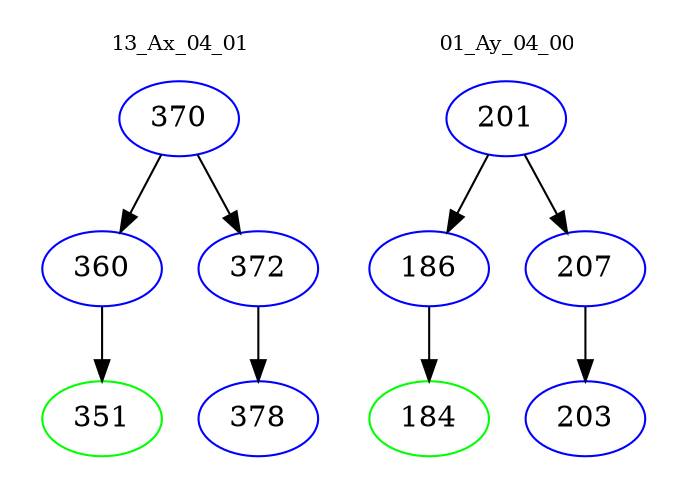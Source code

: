 digraph{
subgraph cluster_0 {
color = white
label = "13_Ax_04_01";
fontsize=10;
T0_370 [label="370", color="blue"]
T0_370 -> T0_360 [color="black"]
T0_360 [label="360", color="blue"]
T0_360 -> T0_351 [color="black"]
T0_351 [label="351", color="green"]
T0_370 -> T0_372 [color="black"]
T0_372 [label="372", color="blue"]
T0_372 -> T0_378 [color="black"]
T0_378 [label="378", color="blue"]
}
subgraph cluster_1 {
color = white
label = "01_Ay_04_00";
fontsize=10;
T1_201 [label="201", color="blue"]
T1_201 -> T1_186 [color="black"]
T1_186 [label="186", color="blue"]
T1_186 -> T1_184 [color="black"]
T1_184 [label="184", color="green"]
T1_201 -> T1_207 [color="black"]
T1_207 [label="207", color="blue"]
T1_207 -> T1_203 [color="black"]
T1_203 [label="203", color="blue"]
}
}
